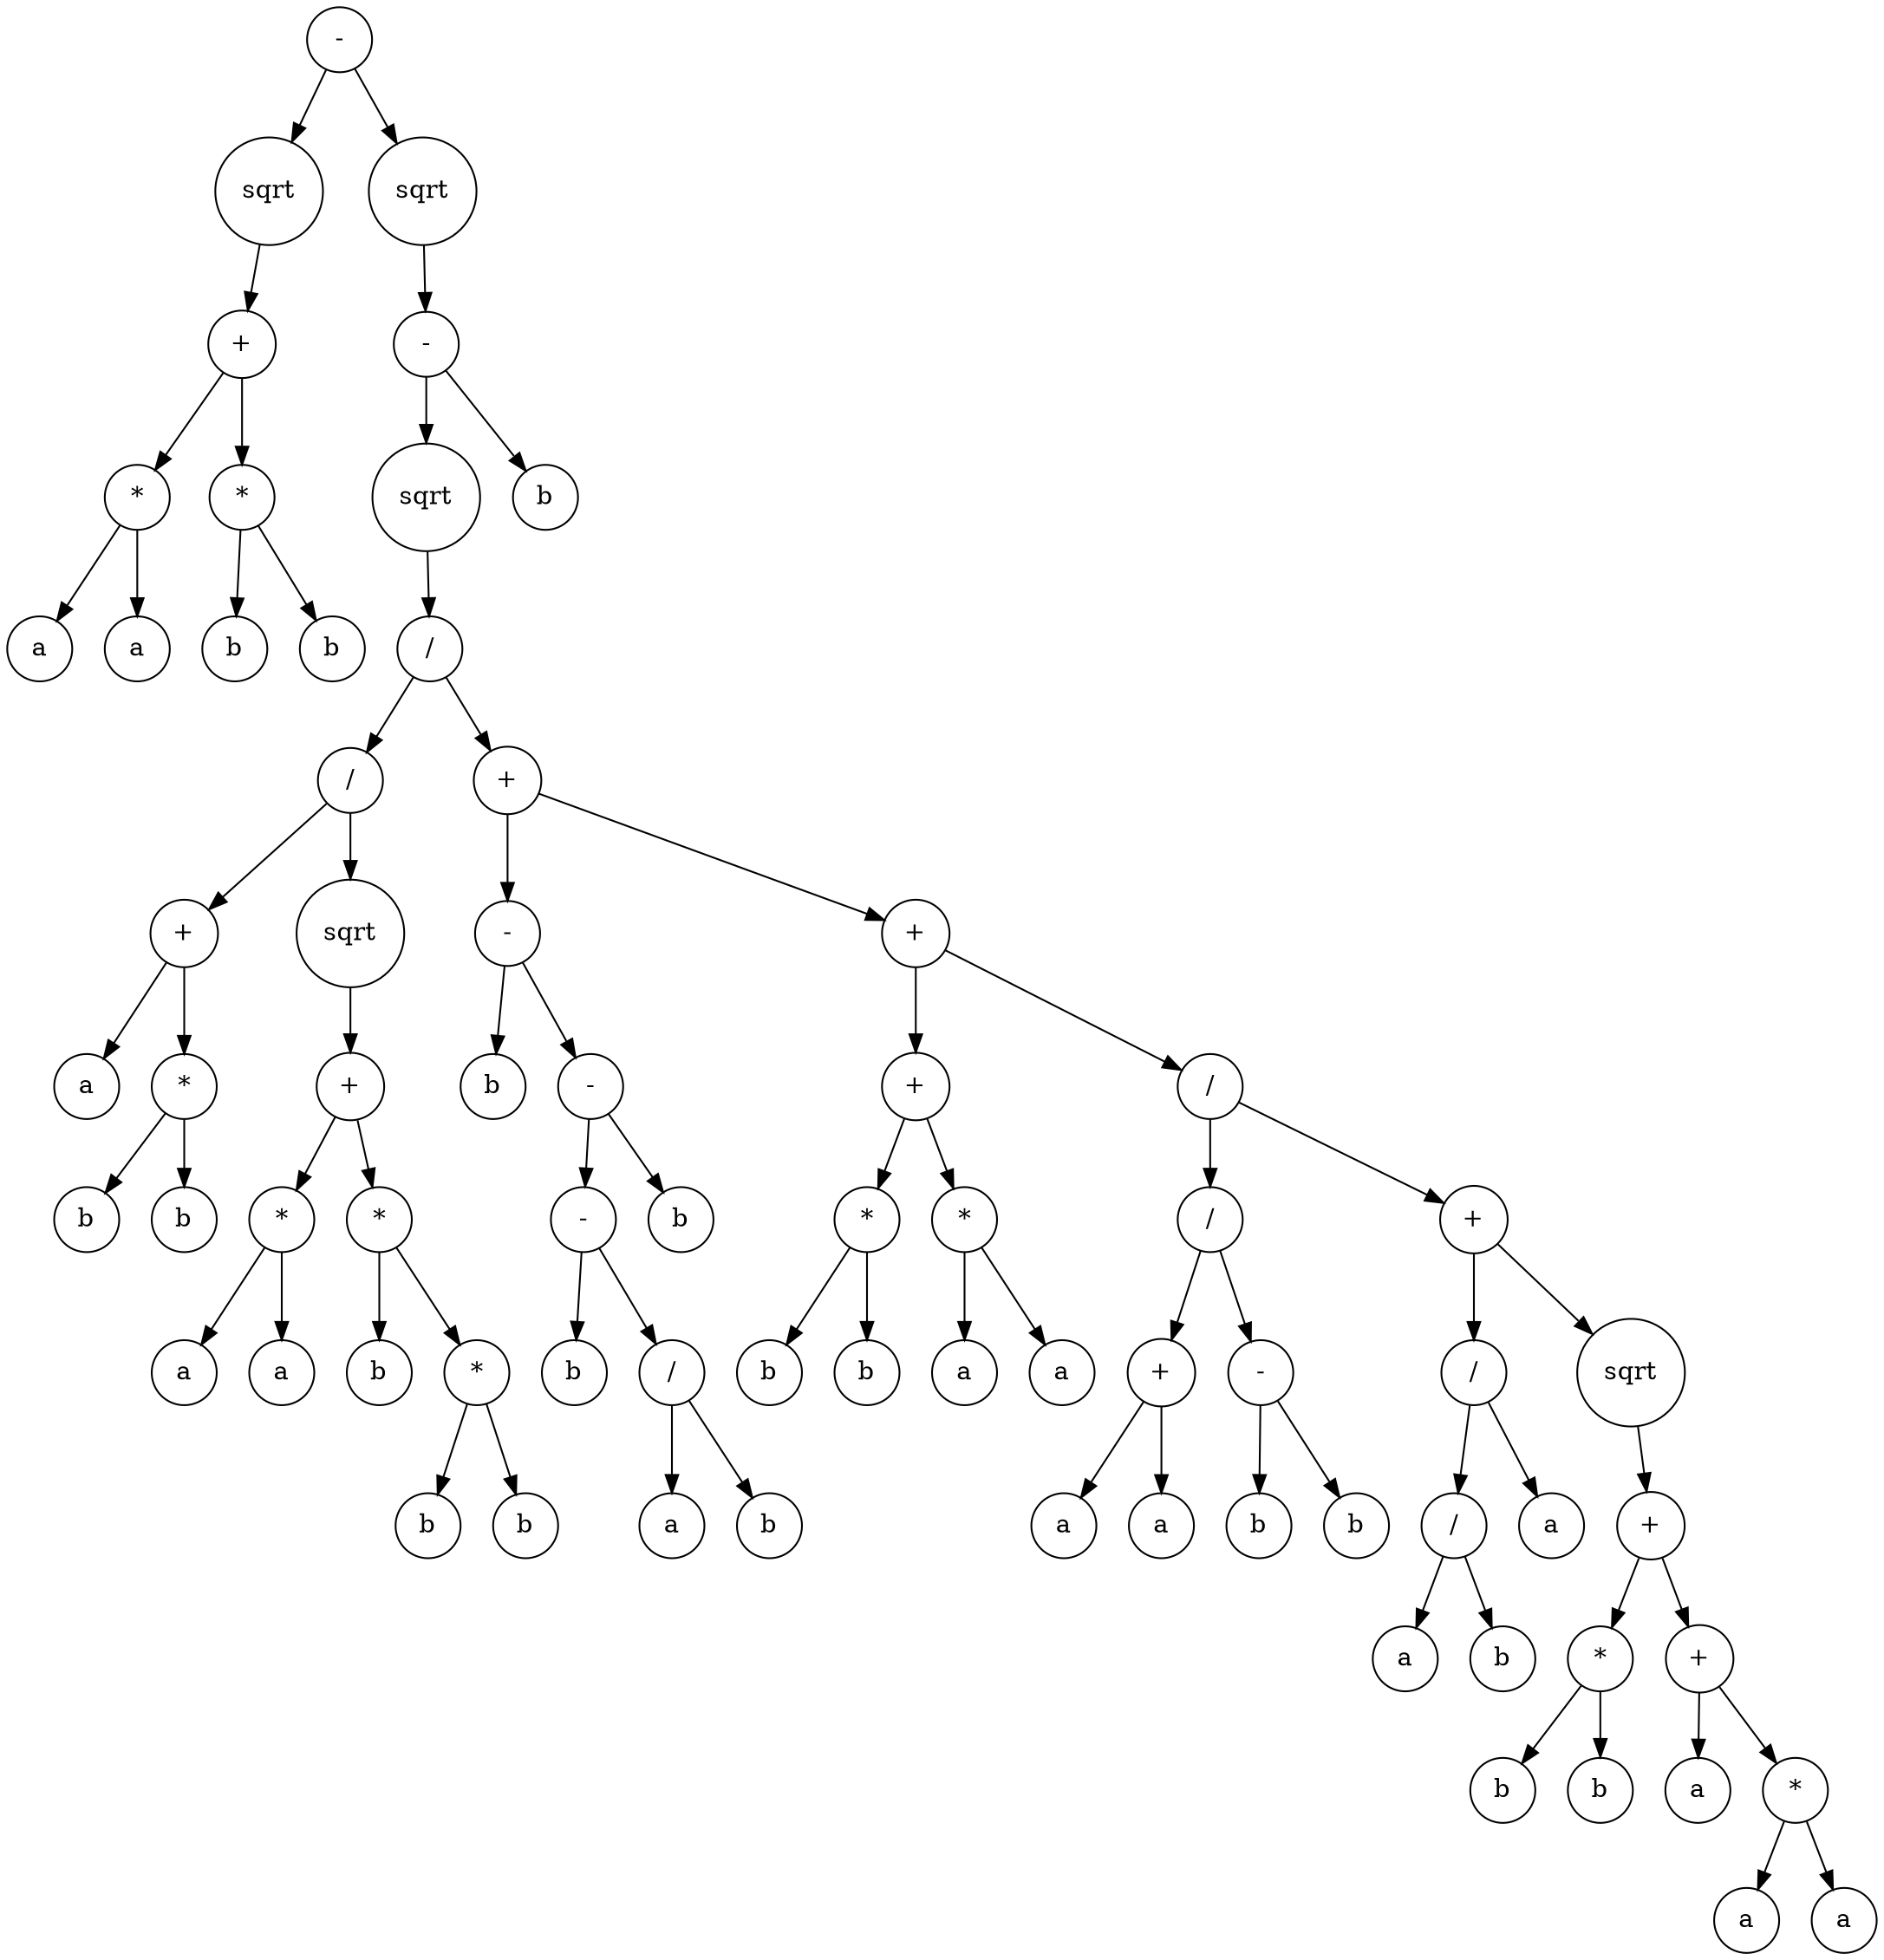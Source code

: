 digraph g {
graph [ordering=out];
node [shape=circle];
n[label = "-"];
n0[label = "sqrt"];
n00[label = "+"];
n000[label = "*"];
n0000[label = "a"];
n000 -> n0000;
n0001[label = "a"];
n000 -> n0001;
n00 -> n000;
n001[label = "*"];
n0010[label = "b"];
n001 -> n0010;
n0011[label = "b"];
n001 -> n0011;
n00 -> n001;
n0 -> n00;
n -> n0;
n1[label = "sqrt"];
n10[label = "-"];
n100[label = "sqrt"];
n1000[label = "/"];
n10000[label = "/"];
n100000[label = "+"];
n1000000[label = "a"];
n100000 -> n1000000;
n1000001[label = "*"];
n10000010[label = "b"];
n1000001 -> n10000010;
n10000011[label = "b"];
n1000001 -> n10000011;
n100000 -> n1000001;
n10000 -> n100000;
n100001[label = "sqrt"];
n1000010[label = "+"];
n10000100[label = "*"];
n100001000[label = "a"];
n10000100 -> n100001000;
n100001001[label = "a"];
n10000100 -> n100001001;
n1000010 -> n10000100;
n10000101[label = "*"];
n100001010[label = "b"];
n10000101 -> n100001010;
n100001011[label = "*"];
n1000010110[label = "b"];
n100001011 -> n1000010110;
n1000010111[label = "b"];
n100001011 -> n1000010111;
n10000101 -> n100001011;
n1000010 -> n10000101;
n100001 -> n1000010;
n10000 -> n100001;
n1000 -> n10000;
n10001[label = "+"];
n100010[label = "-"];
n1000100[label = "b"];
n100010 -> n1000100;
n1000101[label = "-"];
n10001010[label = "-"];
n100010100[label = "b"];
n10001010 -> n100010100;
n100010101[label = "/"];
n1000101010[label = "a"];
n100010101 -> n1000101010;
n1000101011[label = "b"];
n100010101 -> n1000101011;
n10001010 -> n100010101;
n1000101 -> n10001010;
n10001011[label = "b"];
n1000101 -> n10001011;
n100010 -> n1000101;
n10001 -> n100010;
n100011[label = "+"];
n1000110[label = "+"];
n10001100[label = "*"];
n100011000[label = "b"];
n10001100 -> n100011000;
n100011001[label = "b"];
n10001100 -> n100011001;
n1000110 -> n10001100;
n10001101[label = "*"];
n100011010[label = "a"];
n10001101 -> n100011010;
n100011011[label = "a"];
n10001101 -> n100011011;
n1000110 -> n10001101;
n100011 -> n1000110;
n1000111[label = "/"];
n10001110[label = "/"];
n100011100[label = "+"];
n1000111000[label = "a"];
n100011100 -> n1000111000;
n1000111001[label = "a"];
n100011100 -> n1000111001;
n10001110 -> n100011100;
n100011101[label = "-"];
n1000111010[label = "b"];
n100011101 -> n1000111010;
n1000111011[label = "b"];
n100011101 -> n1000111011;
n10001110 -> n100011101;
n1000111 -> n10001110;
n10001111[label = "+"];
n100011110[label = "/"];
n1000111100[label = "/"];
n10001111000[label = "a"];
n1000111100 -> n10001111000;
n10001111001[label = "b"];
n1000111100 -> n10001111001;
n100011110 -> n1000111100;
n1000111101[label = "a"];
n100011110 -> n1000111101;
n10001111 -> n100011110;
n100011111[label = "sqrt"];
n1000111110[label = "+"];
n10001111100[label = "*"];
n100011111000[label = "b"];
n10001111100 -> n100011111000;
n100011111001[label = "b"];
n10001111100 -> n100011111001;
n1000111110 -> n10001111100;
n10001111101[label = "+"];
n100011111010[label = "a"];
n10001111101 -> n100011111010;
n100011111011[label = "*"];
n1000111110110[label = "a"];
n100011111011 -> n1000111110110;
n1000111110111[label = "a"];
n100011111011 -> n1000111110111;
n10001111101 -> n100011111011;
n1000111110 -> n10001111101;
n100011111 -> n1000111110;
n10001111 -> n100011111;
n1000111 -> n10001111;
n100011 -> n1000111;
n10001 -> n100011;
n1000 -> n10001;
n100 -> n1000;
n10 -> n100;
n101[label = "b"];
n10 -> n101;
n1 -> n10;
n -> n1;
}
